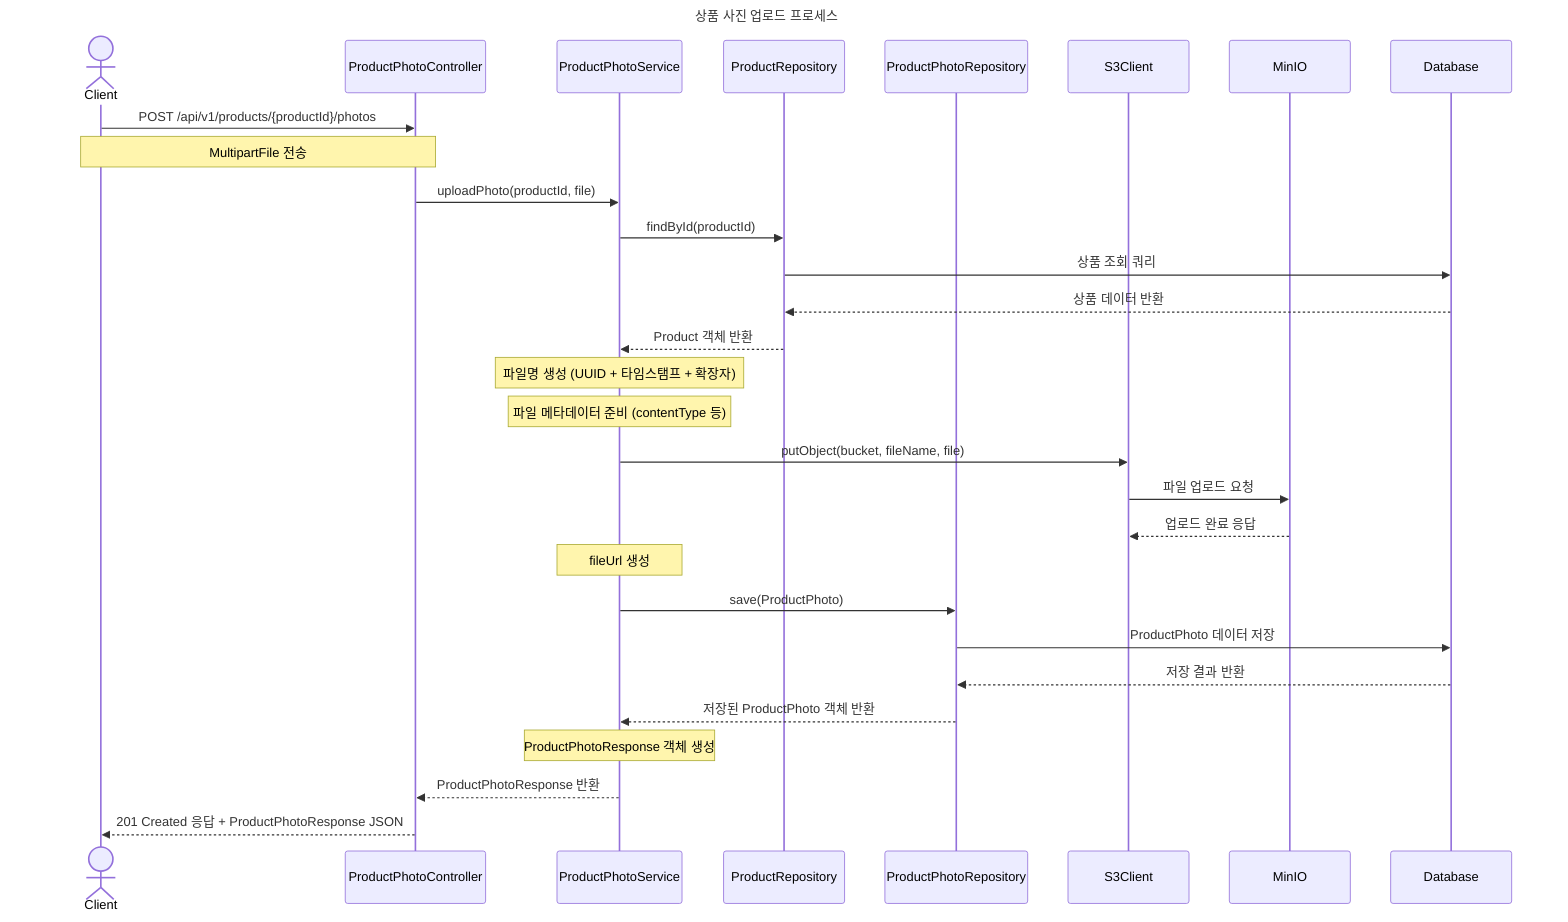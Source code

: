 sequenceDiagram
    title 상품 사진 업로드 프로세스

    actor Client
    participant ProductPhotoController
    participant ProductPhotoService
    participant ProductRepository
    participant ProductPhotoRepository
    participant S3Client
    participant MinIO
    participant Database

    Client->>ProductPhotoController: POST /api/v1/products/{productId}/photos
    Note over Client,ProductPhotoController: MultipartFile 전송

    ProductPhotoController->>ProductPhotoService: uploadPhoto(productId, file)

    ProductPhotoService->>ProductRepository: findById(productId)
    ProductRepository->>Database: 상품 조회 쿼리
    Database-->>ProductRepository: 상품 데이터 반환
    ProductRepository-->>ProductPhotoService: Product 객체 반환

    Note over ProductPhotoService: 파일명 생성 (UUID + 타임스탬프 + 확장자)
    Note over ProductPhotoService: 파일 메타데이터 준비 (contentType 등)

    ProductPhotoService->>S3Client: putObject(bucket, fileName, file)
    S3Client->>MinIO: 파일 업로드 요청
    MinIO-->>S3Client: 업로드 완료 응답

    Note over ProductPhotoService: fileUrl 생성

    ProductPhotoService->>ProductPhotoRepository: save(ProductPhoto)
    ProductPhotoRepository->>Database: ProductPhoto 데이터 저장
    Database-->>ProductPhotoRepository: 저장 결과 반환
    ProductPhotoRepository-->>ProductPhotoService: 저장된 ProductPhoto 객체 반환

    Note over ProductPhotoService: ProductPhotoResponse 객체 생성

    ProductPhotoService-->>ProductPhotoController: ProductPhotoResponse 반환
    ProductPhotoController-->>Client: 201 Created 응답 + ProductPhotoResponse JSON